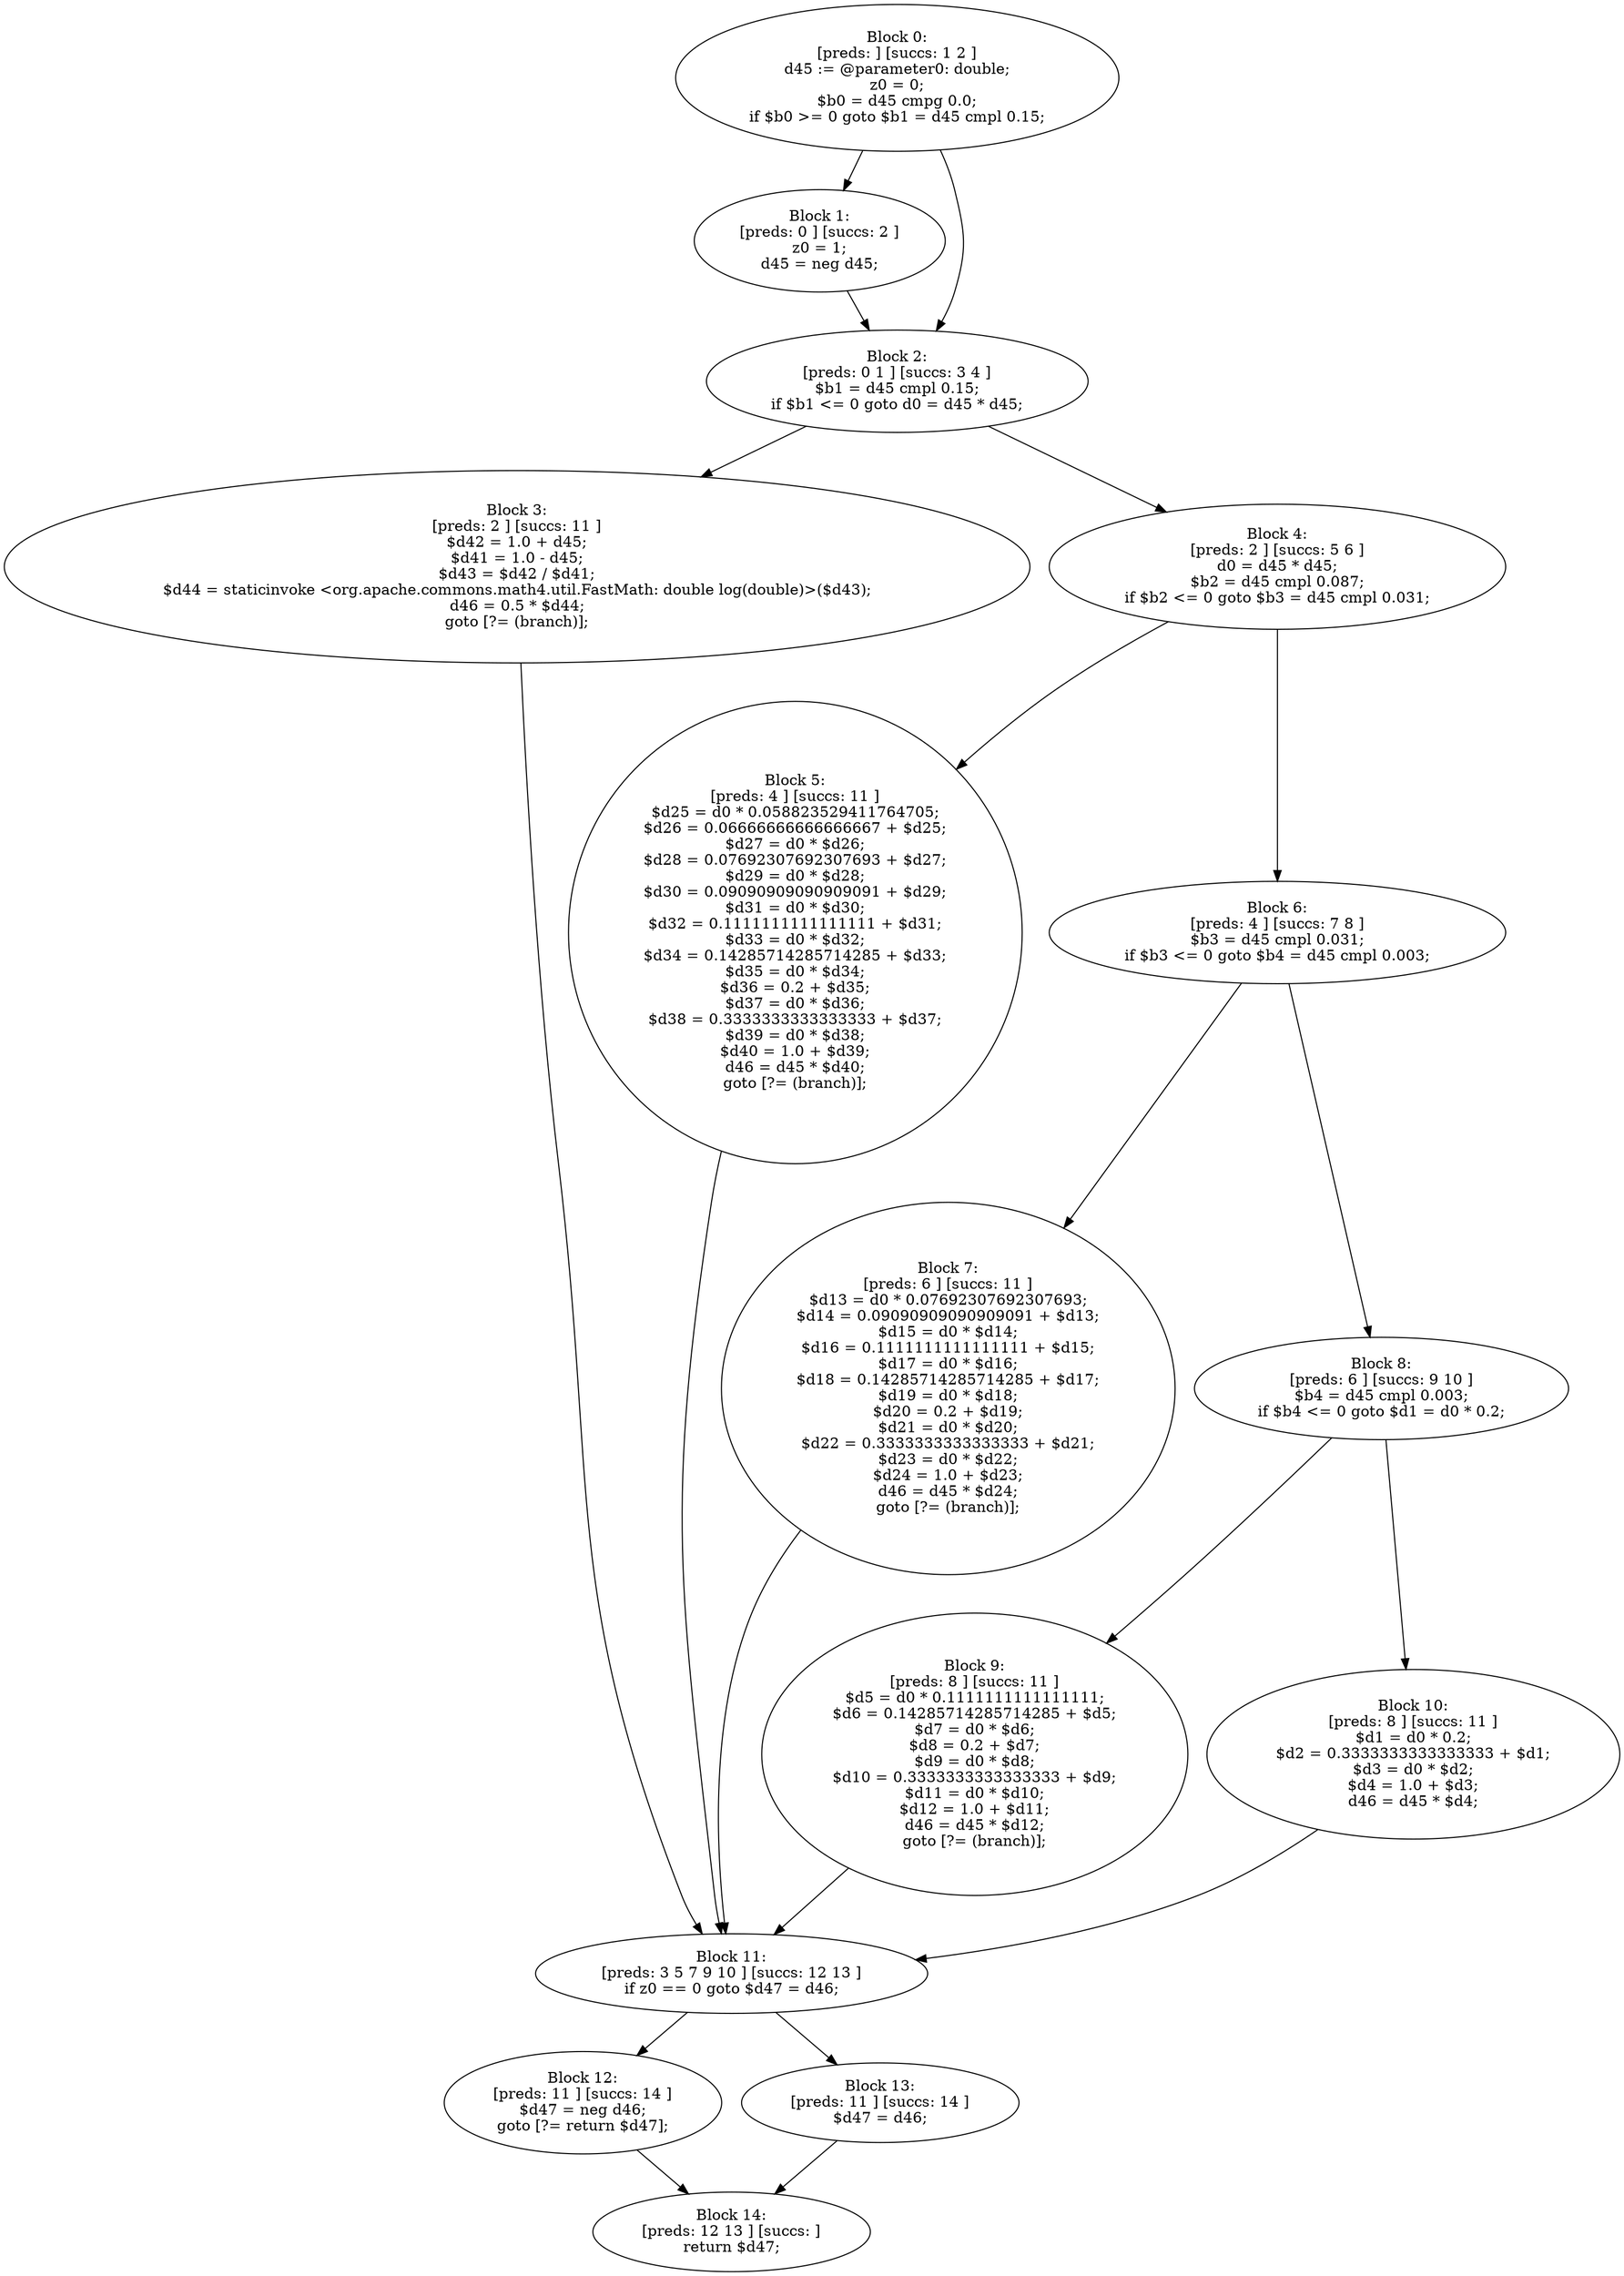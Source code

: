digraph "unitGraph" {
    "Block 0:
[preds: ] [succs: 1 2 ]
d45 := @parameter0: double;
z0 = 0;
$b0 = d45 cmpg 0.0;
if $b0 >= 0 goto $b1 = d45 cmpl 0.15;
"
    "Block 1:
[preds: 0 ] [succs: 2 ]
z0 = 1;
d45 = neg d45;
"
    "Block 2:
[preds: 0 1 ] [succs: 3 4 ]
$b1 = d45 cmpl 0.15;
if $b1 <= 0 goto d0 = d45 * d45;
"
    "Block 3:
[preds: 2 ] [succs: 11 ]
$d42 = 1.0 + d45;
$d41 = 1.0 - d45;
$d43 = $d42 / $d41;
$d44 = staticinvoke <org.apache.commons.math4.util.FastMath: double log(double)>($d43);
d46 = 0.5 * $d44;
goto [?= (branch)];
"
    "Block 4:
[preds: 2 ] [succs: 5 6 ]
d0 = d45 * d45;
$b2 = d45 cmpl 0.087;
if $b2 <= 0 goto $b3 = d45 cmpl 0.031;
"
    "Block 5:
[preds: 4 ] [succs: 11 ]
$d25 = d0 * 0.058823529411764705;
$d26 = 0.06666666666666667 + $d25;
$d27 = d0 * $d26;
$d28 = 0.07692307692307693 + $d27;
$d29 = d0 * $d28;
$d30 = 0.09090909090909091 + $d29;
$d31 = d0 * $d30;
$d32 = 0.1111111111111111 + $d31;
$d33 = d0 * $d32;
$d34 = 0.14285714285714285 + $d33;
$d35 = d0 * $d34;
$d36 = 0.2 + $d35;
$d37 = d0 * $d36;
$d38 = 0.3333333333333333 + $d37;
$d39 = d0 * $d38;
$d40 = 1.0 + $d39;
d46 = d45 * $d40;
goto [?= (branch)];
"
    "Block 6:
[preds: 4 ] [succs: 7 8 ]
$b3 = d45 cmpl 0.031;
if $b3 <= 0 goto $b4 = d45 cmpl 0.003;
"
    "Block 7:
[preds: 6 ] [succs: 11 ]
$d13 = d0 * 0.07692307692307693;
$d14 = 0.09090909090909091 + $d13;
$d15 = d0 * $d14;
$d16 = 0.1111111111111111 + $d15;
$d17 = d0 * $d16;
$d18 = 0.14285714285714285 + $d17;
$d19 = d0 * $d18;
$d20 = 0.2 + $d19;
$d21 = d0 * $d20;
$d22 = 0.3333333333333333 + $d21;
$d23 = d0 * $d22;
$d24 = 1.0 + $d23;
d46 = d45 * $d24;
goto [?= (branch)];
"
    "Block 8:
[preds: 6 ] [succs: 9 10 ]
$b4 = d45 cmpl 0.003;
if $b4 <= 0 goto $d1 = d0 * 0.2;
"
    "Block 9:
[preds: 8 ] [succs: 11 ]
$d5 = d0 * 0.1111111111111111;
$d6 = 0.14285714285714285 + $d5;
$d7 = d0 * $d6;
$d8 = 0.2 + $d7;
$d9 = d0 * $d8;
$d10 = 0.3333333333333333 + $d9;
$d11 = d0 * $d10;
$d12 = 1.0 + $d11;
d46 = d45 * $d12;
goto [?= (branch)];
"
    "Block 10:
[preds: 8 ] [succs: 11 ]
$d1 = d0 * 0.2;
$d2 = 0.3333333333333333 + $d1;
$d3 = d0 * $d2;
$d4 = 1.0 + $d3;
d46 = d45 * $d4;
"
    "Block 11:
[preds: 3 5 7 9 10 ] [succs: 12 13 ]
if z0 == 0 goto $d47 = d46;
"
    "Block 12:
[preds: 11 ] [succs: 14 ]
$d47 = neg d46;
goto [?= return $d47];
"
    "Block 13:
[preds: 11 ] [succs: 14 ]
$d47 = d46;
"
    "Block 14:
[preds: 12 13 ] [succs: ]
return $d47;
"
    "Block 0:
[preds: ] [succs: 1 2 ]
d45 := @parameter0: double;
z0 = 0;
$b0 = d45 cmpg 0.0;
if $b0 >= 0 goto $b1 = d45 cmpl 0.15;
"->"Block 1:
[preds: 0 ] [succs: 2 ]
z0 = 1;
d45 = neg d45;
";
    "Block 0:
[preds: ] [succs: 1 2 ]
d45 := @parameter0: double;
z0 = 0;
$b0 = d45 cmpg 0.0;
if $b0 >= 0 goto $b1 = d45 cmpl 0.15;
"->"Block 2:
[preds: 0 1 ] [succs: 3 4 ]
$b1 = d45 cmpl 0.15;
if $b1 <= 0 goto d0 = d45 * d45;
";
    "Block 1:
[preds: 0 ] [succs: 2 ]
z0 = 1;
d45 = neg d45;
"->"Block 2:
[preds: 0 1 ] [succs: 3 4 ]
$b1 = d45 cmpl 0.15;
if $b1 <= 0 goto d0 = d45 * d45;
";
    "Block 2:
[preds: 0 1 ] [succs: 3 4 ]
$b1 = d45 cmpl 0.15;
if $b1 <= 0 goto d0 = d45 * d45;
"->"Block 3:
[preds: 2 ] [succs: 11 ]
$d42 = 1.0 + d45;
$d41 = 1.0 - d45;
$d43 = $d42 / $d41;
$d44 = staticinvoke <org.apache.commons.math4.util.FastMath: double log(double)>($d43);
d46 = 0.5 * $d44;
goto [?= (branch)];
";
    "Block 2:
[preds: 0 1 ] [succs: 3 4 ]
$b1 = d45 cmpl 0.15;
if $b1 <= 0 goto d0 = d45 * d45;
"->"Block 4:
[preds: 2 ] [succs: 5 6 ]
d0 = d45 * d45;
$b2 = d45 cmpl 0.087;
if $b2 <= 0 goto $b3 = d45 cmpl 0.031;
";
    "Block 3:
[preds: 2 ] [succs: 11 ]
$d42 = 1.0 + d45;
$d41 = 1.0 - d45;
$d43 = $d42 / $d41;
$d44 = staticinvoke <org.apache.commons.math4.util.FastMath: double log(double)>($d43);
d46 = 0.5 * $d44;
goto [?= (branch)];
"->"Block 11:
[preds: 3 5 7 9 10 ] [succs: 12 13 ]
if z0 == 0 goto $d47 = d46;
";
    "Block 4:
[preds: 2 ] [succs: 5 6 ]
d0 = d45 * d45;
$b2 = d45 cmpl 0.087;
if $b2 <= 0 goto $b3 = d45 cmpl 0.031;
"->"Block 5:
[preds: 4 ] [succs: 11 ]
$d25 = d0 * 0.058823529411764705;
$d26 = 0.06666666666666667 + $d25;
$d27 = d0 * $d26;
$d28 = 0.07692307692307693 + $d27;
$d29 = d0 * $d28;
$d30 = 0.09090909090909091 + $d29;
$d31 = d0 * $d30;
$d32 = 0.1111111111111111 + $d31;
$d33 = d0 * $d32;
$d34 = 0.14285714285714285 + $d33;
$d35 = d0 * $d34;
$d36 = 0.2 + $d35;
$d37 = d0 * $d36;
$d38 = 0.3333333333333333 + $d37;
$d39 = d0 * $d38;
$d40 = 1.0 + $d39;
d46 = d45 * $d40;
goto [?= (branch)];
";
    "Block 4:
[preds: 2 ] [succs: 5 6 ]
d0 = d45 * d45;
$b2 = d45 cmpl 0.087;
if $b2 <= 0 goto $b3 = d45 cmpl 0.031;
"->"Block 6:
[preds: 4 ] [succs: 7 8 ]
$b3 = d45 cmpl 0.031;
if $b3 <= 0 goto $b4 = d45 cmpl 0.003;
";
    "Block 5:
[preds: 4 ] [succs: 11 ]
$d25 = d0 * 0.058823529411764705;
$d26 = 0.06666666666666667 + $d25;
$d27 = d0 * $d26;
$d28 = 0.07692307692307693 + $d27;
$d29 = d0 * $d28;
$d30 = 0.09090909090909091 + $d29;
$d31 = d0 * $d30;
$d32 = 0.1111111111111111 + $d31;
$d33 = d0 * $d32;
$d34 = 0.14285714285714285 + $d33;
$d35 = d0 * $d34;
$d36 = 0.2 + $d35;
$d37 = d0 * $d36;
$d38 = 0.3333333333333333 + $d37;
$d39 = d0 * $d38;
$d40 = 1.0 + $d39;
d46 = d45 * $d40;
goto [?= (branch)];
"->"Block 11:
[preds: 3 5 7 9 10 ] [succs: 12 13 ]
if z0 == 0 goto $d47 = d46;
";
    "Block 6:
[preds: 4 ] [succs: 7 8 ]
$b3 = d45 cmpl 0.031;
if $b3 <= 0 goto $b4 = d45 cmpl 0.003;
"->"Block 7:
[preds: 6 ] [succs: 11 ]
$d13 = d0 * 0.07692307692307693;
$d14 = 0.09090909090909091 + $d13;
$d15 = d0 * $d14;
$d16 = 0.1111111111111111 + $d15;
$d17 = d0 * $d16;
$d18 = 0.14285714285714285 + $d17;
$d19 = d0 * $d18;
$d20 = 0.2 + $d19;
$d21 = d0 * $d20;
$d22 = 0.3333333333333333 + $d21;
$d23 = d0 * $d22;
$d24 = 1.0 + $d23;
d46 = d45 * $d24;
goto [?= (branch)];
";
    "Block 6:
[preds: 4 ] [succs: 7 8 ]
$b3 = d45 cmpl 0.031;
if $b3 <= 0 goto $b4 = d45 cmpl 0.003;
"->"Block 8:
[preds: 6 ] [succs: 9 10 ]
$b4 = d45 cmpl 0.003;
if $b4 <= 0 goto $d1 = d0 * 0.2;
";
    "Block 7:
[preds: 6 ] [succs: 11 ]
$d13 = d0 * 0.07692307692307693;
$d14 = 0.09090909090909091 + $d13;
$d15 = d0 * $d14;
$d16 = 0.1111111111111111 + $d15;
$d17 = d0 * $d16;
$d18 = 0.14285714285714285 + $d17;
$d19 = d0 * $d18;
$d20 = 0.2 + $d19;
$d21 = d0 * $d20;
$d22 = 0.3333333333333333 + $d21;
$d23 = d0 * $d22;
$d24 = 1.0 + $d23;
d46 = d45 * $d24;
goto [?= (branch)];
"->"Block 11:
[preds: 3 5 7 9 10 ] [succs: 12 13 ]
if z0 == 0 goto $d47 = d46;
";
    "Block 8:
[preds: 6 ] [succs: 9 10 ]
$b4 = d45 cmpl 0.003;
if $b4 <= 0 goto $d1 = d0 * 0.2;
"->"Block 9:
[preds: 8 ] [succs: 11 ]
$d5 = d0 * 0.1111111111111111;
$d6 = 0.14285714285714285 + $d5;
$d7 = d0 * $d6;
$d8 = 0.2 + $d7;
$d9 = d0 * $d8;
$d10 = 0.3333333333333333 + $d9;
$d11 = d0 * $d10;
$d12 = 1.0 + $d11;
d46 = d45 * $d12;
goto [?= (branch)];
";
    "Block 8:
[preds: 6 ] [succs: 9 10 ]
$b4 = d45 cmpl 0.003;
if $b4 <= 0 goto $d1 = d0 * 0.2;
"->"Block 10:
[preds: 8 ] [succs: 11 ]
$d1 = d0 * 0.2;
$d2 = 0.3333333333333333 + $d1;
$d3 = d0 * $d2;
$d4 = 1.0 + $d3;
d46 = d45 * $d4;
";
    "Block 9:
[preds: 8 ] [succs: 11 ]
$d5 = d0 * 0.1111111111111111;
$d6 = 0.14285714285714285 + $d5;
$d7 = d0 * $d6;
$d8 = 0.2 + $d7;
$d9 = d0 * $d8;
$d10 = 0.3333333333333333 + $d9;
$d11 = d0 * $d10;
$d12 = 1.0 + $d11;
d46 = d45 * $d12;
goto [?= (branch)];
"->"Block 11:
[preds: 3 5 7 9 10 ] [succs: 12 13 ]
if z0 == 0 goto $d47 = d46;
";
    "Block 10:
[preds: 8 ] [succs: 11 ]
$d1 = d0 * 0.2;
$d2 = 0.3333333333333333 + $d1;
$d3 = d0 * $d2;
$d4 = 1.0 + $d3;
d46 = d45 * $d4;
"->"Block 11:
[preds: 3 5 7 9 10 ] [succs: 12 13 ]
if z0 == 0 goto $d47 = d46;
";
    "Block 11:
[preds: 3 5 7 9 10 ] [succs: 12 13 ]
if z0 == 0 goto $d47 = d46;
"->"Block 12:
[preds: 11 ] [succs: 14 ]
$d47 = neg d46;
goto [?= return $d47];
";
    "Block 11:
[preds: 3 5 7 9 10 ] [succs: 12 13 ]
if z0 == 0 goto $d47 = d46;
"->"Block 13:
[preds: 11 ] [succs: 14 ]
$d47 = d46;
";
    "Block 12:
[preds: 11 ] [succs: 14 ]
$d47 = neg d46;
goto [?= return $d47];
"->"Block 14:
[preds: 12 13 ] [succs: ]
return $d47;
";
    "Block 13:
[preds: 11 ] [succs: 14 ]
$d47 = d46;
"->"Block 14:
[preds: 12 13 ] [succs: ]
return $d47;
";
}
